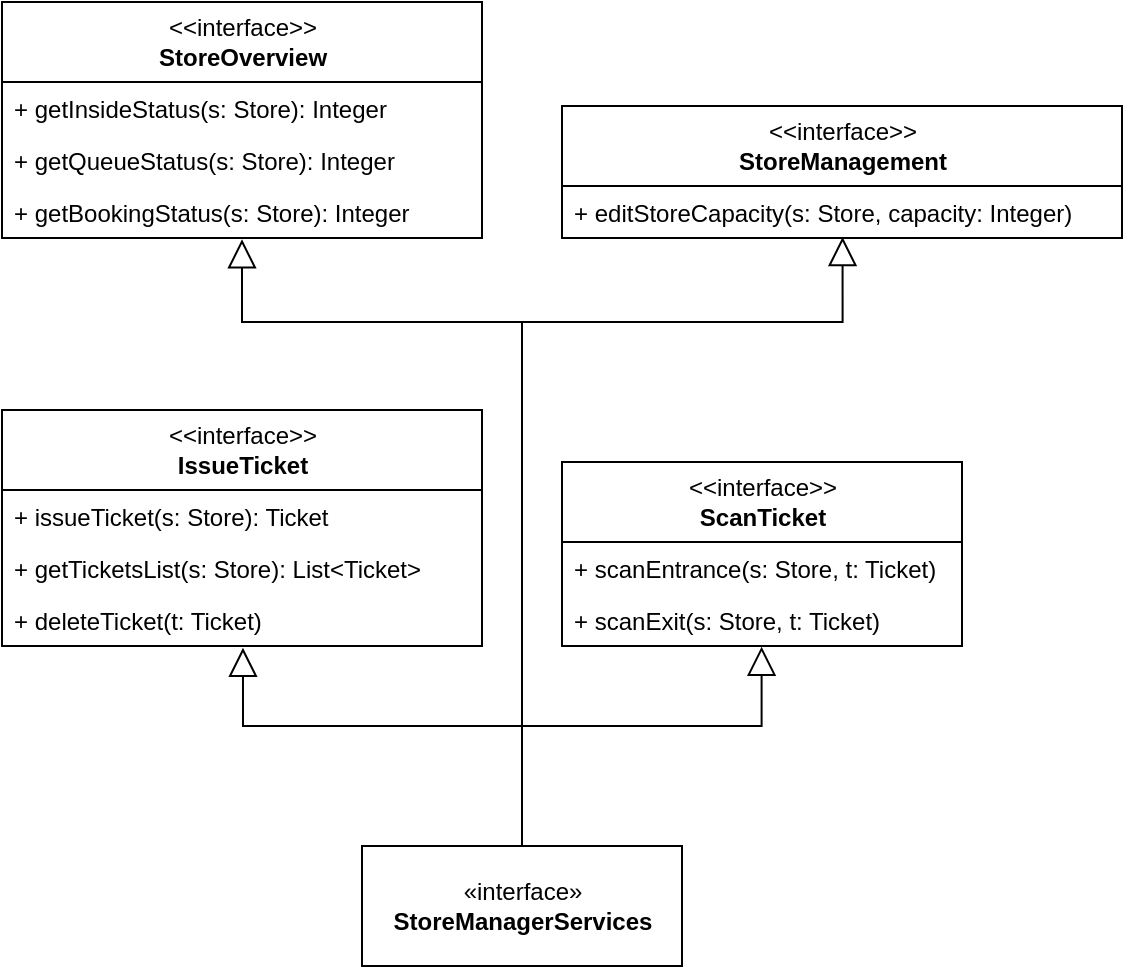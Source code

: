 <mxfile version="14.1.8" type="device"><diagram id="vfeo-LatsNQJVsuJaE_n" name="Page-1"><mxGraphModel dx="1113" dy="747" grid="1" gridSize="10" guides="1" tooltips="1" connect="1" arrows="1" fold="1" page="1" pageScale="1" pageWidth="1169" pageHeight="827" math="0" shadow="0"><root><mxCell id="0"/><mxCell id="1" parent="0"/><mxCell id="_3LpHRnljucKgldoLb2Y-6" value="&amp;lt;&amp;lt;interface&amp;gt;&amp;gt;&lt;br&gt;&lt;b&gt;StoreOverview&lt;/b&gt;" style="swimlane;fontStyle=0;childLayout=stackLayout;horizontal=1;startSize=40;fillColor=none;horizontalStack=0;resizeParent=1;resizeParentMax=0;resizeLast=0;collapsible=1;marginBottom=0;html=1;" parent="1" vertex="1"><mxGeometry x="320" y="40.0" width="240" height="118" as="geometry"/></mxCell><mxCell id="_3LpHRnljucKgldoLb2Y-8" value="+ getInsideStatus(s: Store): Integer" style="text;strokeColor=none;fillColor=none;align=left;verticalAlign=top;spacingLeft=4;spacingRight=4;overflow=hidden;rotatable=0;points=[[0,0.5],[1,0.5]];portConstraint=eastwest;" parent="_3LpHRnljucKgldoLb2Y-6" vertex="1"><mxGeometry y="40" width="240" height="26" as="geometry"/></mxCell><mxCell id="_3LpHRnljucKgldoLb2Y-7" value="+ getQueueStatus(s: Store): Integer" style="text;strokeColor=none;fillColor=none;align=left;verticalAlign=top;spacingLeft=4;spacingRight=4;overflow=hidden;rotatable=0;points=[[0,0.5],[1,0.5]];portConstraint=eastwest;" parent="_3LpHRnljucKgldoLb2Y-6" vertex="1"><mxGeometry y="66" width="240" height="26" as="geometry"/></mxCell><mxCell id="TRVEC2ih9rgFzOhtjiCV-1" value="+ getBookingStatus(s: Store): Integer" style="text;strokeColor=none;fillColor=none;align=left;verticalAlign=top;spacingLeft=4;spacingRight=4;overflow=hidden;rotatable=0;points=[[0,0.5],[1,0.5]];portConstraint=eastwest;" parent="_3LpHRnljucKgldoLb2Y-6" vertex="1"><mxGeometry y="92" width="240" height="26" as="geometry"/></mxCell><mxCell id="TRVEC2ih9rgFzOhtjiCV-4" style="edgeStyle=orthogonalEdgeStyle;rounded=0;jumpSize=6;orthogonalLoop=1;jettySize=auto;html=1;exitX=0.5;exitY=0;exitDx=0;exitDy=0;entryX=0.5;entryY=1.025;entryDx=0;entryDy=0;entryPerimeter=0;shadow=0;endArrow=block;endFill=0;endSize=12;" parent="1" source="_3LpHRnljucKgldoLb2Y-5" target="TRVEC2ih9rgFzOhtjiCV-1" edge="1"><mxGeometry relative="1" as="geometry"><Array as="points"><mxPoint x="580" y="200"/><mxPoint x="440" y="200"/></Array></mxGeometry></mxCell><mxCell id="TRVEC2ih9rgFzOhtjiCV-5" style="edgeStyle=orthogonalEdgeStyle;rounded=0;jumpSize=6;orthogonalLoop=1;jettySize=auto;html=1;shadow=0;endArrow=block;endFill=0;endSize=12;entryX=0.501;entryY=0.982;entryDx=0;entryDy=0;entryPerimeter=0;exitX=0.5;exitY=0;exitDx=0;exitDy=0;" parent="1" source="_3LpHRnljucKgldoLb2Y-5" target="_3LpHRnljucKgldoLb2Y-11" edge="1"><mxGeometry relative="1" as="geometry"><mxPoint x="460" y="160" as="targetPoint"/><mxPoint x="580" y="220" as="sourcePoint"/><Array as="points"><mxPoint x="580" y="200"/><mxPoint x="740" y="200"/></Array></mxGeometry></mxCell><mxCell id="TRVEC2ih9rgFzOhtjiCV-6" style="edgeStyle=orthogonalEdgeStyle;rounded=0;jumpSize=6;orthogonalLoop=1;jettySize=auto;html=1;exitX=0.5;exitY=0;exitDx=0;exitDy=0;shadow=0;endArrow=block;endFill=0;endSize=12;entryX=0.502;entryY=1.034;entryDx=0;entryDy=0;entryPerimeter=0;" parent="1" source="_3LpHRnljucKgldoLb2Y-5" target="LhnHKTj1vvkLBq4QNIjZ-3" edge="1"><mxGeometry relative="1" as="geometry"><mxPoint x="740" y="202" as="targetPoint"/><Array as="points"><mxPoint x="580" y="402"/><mxPoint x="440" y="402"/></Array></mxGeometry></mxCell><mxCell id="TRVEC2ih9rgFzOhtjiCV-7" style="edgeStyle=orthogonalEdgeStyle;rounded=0;jumpSize=6;orthogonalLoop=1;jettySize=auto;html=1;exitX=0.5;exitY=0;exitDx=0;exitDy=0;shadow=0;endArrow=block;endFill=0;endSize=12;entryX=0.499;entryY=1.013;entryDx=0;entryDy=0;entryPerimeter=0;" parent="1" source="_3LpHRnljucKgldoLb2Y-5" target="_3LpHRnljucKgldoLb2Y-19" edge="1"><mxGeometry relative="1" as="geometry"><mxPoint x="980" y="202" as="targetPoint"/><Array as="points"><mxPoint x="580" y="402"/><mxPoint x="700" y="402"/></Array></mxGeometry></mxCell><mxCell id="_3LpHRnljucKgldoLb2Y-5" value="«interface»&lt;br&gt;&lt;b&gt;StoreManagerServices&lt;br&gt;&lt;/b&gt;" style="html=1;" parent="1" vertex="1"><mxGeometry x="500" y="462" width="160" height="60" as="geometry"/></mxCell><mxCell id="_3LpHRnljucKgldoLb2Y-10" value="&amp;lt;&amp;lt;interface&amp;gt;&amp;gt;&lt;br&gt;&lt;b&gt;StoreManagement&lt;/b&gt;" style="swimlane;fontStyle=0;childLayout=stackLayout;horizontal=1;startSize=40;fillColor=none;horizontalStack=0;resizeParent=1;resizeParentMax=0;resizeLast=0;collapsible=1;marginBottom=0;html=1;" parent="1" vertex="1"><mxGeometry x="600" y="92" width="280" height="66" as="geometry"/></mxCell><mxCell id="_3LpHRnljucKgldoLb2Y-11" value="+ editStoreCapacity(s: Store, capacity: Integer)" style="text;strokeColor=none;fillColor=none;align=left;verticalAlign=top;spacingLeft=4;spacingRight=4;overflow=hidden;rotatable=0;points=[[0,0.5],[1,0.5]];portConstraint=eastwest;" parent="_3LpHRnljucKgldoLb2Y-10" vertex="1"><mxGeometry y="40" width="280" height="26" as="geometry"/></mxCell><mxCell id="_3LpHRnljucKgldoLb2Y-15" value="&amp;lt;&amp;lt;interface&amp;gt;&amp;gt;&lt;br&gt;&lt;b&gt;ScanTicket&lt;/b&gt;" style="swimlane;fontStyle=0;childLayout=stackLayout;horizontal=1;startSize=40;fillColor=none;horizontalStack=0;resizeParent=1;resizeParentMax=0;resizeLast=0;collapsible=1;marginBottom=0;html=1;" parent="1" vertex="1"><mxGeometry x="600" y="270" width="200" height="92" as="geometry"/></mxCell><mxCell id="_3LpHRnljucKgldoLb2Y-16" value="+ scanEntrance(s: Store, t: Ticket)" style="text;strokeColor=none;fillColor=none;align=left;verticalAlign=top;spacingLeft=4;spacingRight=4;overflow=hidden;rotatable=0;points=[[0,0.5],[1,0.5]];portConstraint=eastwest;" parent="_3LpHRnljucKgldoLb2Y-15" vertex="1"><mxGeometry y="40" width="200" height="26" as="geometry"/></mxCell><mxCell id="_3LpHRnljucKgldoLb2Y-19" value="+ scanExit(s: Store, t: Ticket)" style="text;strokeColor=none;fillColor=none;align=left;verticalAlign=top;spacingLeft=4;spacingRight=4;overflow=hidden;rotatable=0;points=[[0,0.5],[1,0.5]];portConstraint=eastwest;" parent="_3LpHRnljucKgldoLb2Y-15" vertex="1"><mxGeometry y="66" width="200" height="26" as="geometry"/></mxCell><mxCell id="_3LpHRnljucKgldoLb2Y-25" value="&amp;lt;&amp;lt;interface&amp;gt;&amp;gt;&lt;br&gt;&lt;b&gt;IssueTicket&lt;/b&gt;" style="swimlane;fontStyle=0;childLayout=stackLayout;horizontal=1;startSize=40;fillColor=none;horizontalStack=0;resizeParent=1;resizeParentMax=0;resizeLast=0;collapsible=1;marginBottom=0;html=1;" parent="1" vertex="1"><mxGeometry x="320" y="244" width="240" height="118" as="geometry"/></mxCell><mxCell id="4orY--SAZSwE4aMvP5U1-1" value="+ issueTicket(s: Store): Ticket" style="text;strokeColor=none;fillColor=none;align=left;verticalAlign=top;spacingLeft=4;spacingRight=4;overflow=hidden;rotatable=0;points=[[0,0.5],[1,0.5]];portConstraint=eastwest;" parent="_3LpHRnljucKgldoLb2Y-25" vertex="1"><mxGeometry y="40" width="240" height="26" as="geometry"/></mxCell><mxCell id="_3LpHRnljucKgldoLb2Y-26" value="+ getTicketsList(s: Store): List&lt;Ticket&gt;" style="text;strokeColor=none;fillColor=none;align=left;verticalAlign=top;spacingLeft=4;spacingRight=4;overflow=hidden;rotatable=0;points=[[0,0.5],[1,0.5]];portConstraint=eastwest;" parent="_3LpHRnljucKgldoLb2Y-25" vertex="1"><mxGeometry y="66" width="240" height="26" as="geometry"/></mxCell><mxCell id="LhnHKTj1vvkLBq4QNIjZ-3" value="+ deleteTicket(t: Ticket)" style="text;strokeColor=none;fillColor=none;align=left;verticalAlign=top;spacingLeft=4;spacingRight=4;overflow=hidden;rotatable=0;points=[[0,0.5],[1,0.5]];portConstraint=eastwest;" vertex="1" parent="_3LpHRnljucKgldoLb2Y-25"><mxGeometry y="92" width="240" height="26" as="geometry"/></mxCell></root></mxGraphModel></diagram></mxfile>